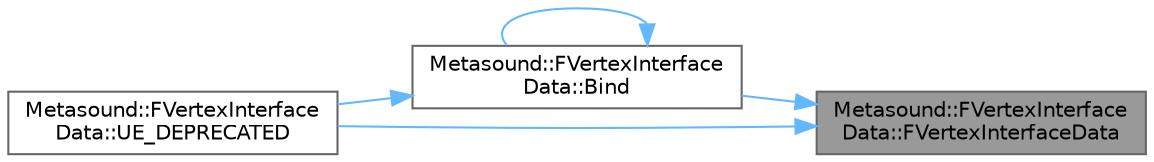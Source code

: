 digraph "Metasound::FVertexInterfaceData::FVertexInterfaceData"
{
 // INTERACTIVE_SVG=YES
 // LATEX_PDF_SIZE
  bgcolor="transparent";
  edge [fontname=Helvetica,fontsize=10,labelfontname=Helvetica,labelfontsize=10];
  node [fontname=Helvetica,fontsize=10,shape=box,height=0.2,width=0.4];
  rankdir="RL";
  Node1 [id="Node000001",label="Metasound::FVertexInterface\lData::FVertexInterfaceData",height=0.2,width=0.4,color="gray40", fillcolor="grey60", style="filled", fontcolor="black",tooltip=" "];
  Node1 -> Node2 [id="edge1_Node000001_Node000002",dir="back",color="steelblue1",style="solid",tooltip=" "];
  Node2 [id="Node000002",label="Metasound::FVertexInterface\lData::Bind",height=0.2,width=0.4,color="grey40", fillcolor="white", style="filled",URL="$d6/df3/classMetasound_1_1FVertexInterfaceData.html#aaf779c918c82a982bab9180704f2afb2",tooltip="Set vertex data using other vertex data."];
  Node2 -> Node2 [id="edge2_Node000002_Node000002",dir="back",color="steelblue1",style="solid",tooltip=" "];
  Node2 -> Node3 [id="edge3_Node000002_Node000003",dir="back",color="steelblue1",style="solid",tooltip=" "];
  Node3 [id="Node000003",label="Metasound::FVertexInterface\lData::UE_DEPRECATED",height=0.2,width=0.4,color="grey40", fillcolor="white", style="filled",URL="$d6/df3/classMetasound_1_1FVertexInterfaceData.html#a8c06039c285de3ae7465c6ece3770690",tooltip="Set vertex data using other vertex data."];
  Node1 -> Node3 [id="edge4_Node000001_Node000003",dir="back",color="steelblue1",style="solid",tooltip=" "];
}
